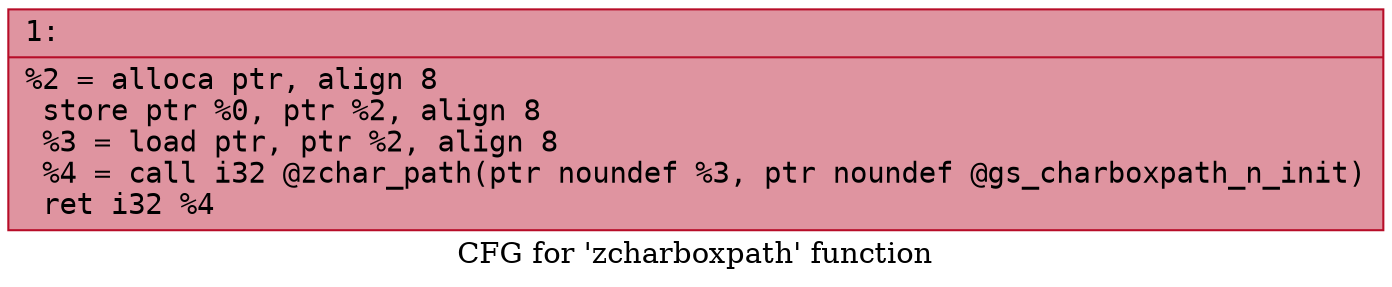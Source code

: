 digraph "CFG for 'zcharboxpath' function" {
	label="CFG for 'zcharboxpath' function";

	Node0x600003fb3890 [shape=record,color="#b70d28ff", style=filled, fillcolor="#b70d2870" fontname="Courier",label="{1:\l|  %2 = alloca ptr, align 8\l  store ptr %0, ptr %2, align 8\l  %3 = load ptr, ptr %2, align 8\l  %4 = call i32 @zchar_path(ptr noundef %3, ptr noundef @gs_charboxpath_n_init)\l  ret i32 %4\l}"];
}
